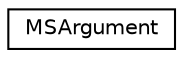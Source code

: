 digraph "Graphical Class Hierarchy"
{
  edge [fontname="Helvetica",fontsize="10",labelfontname="Helvetica",labelfontsize="10"];
  node [fontname="Helvetica",fontsize="10",shape=record];
  rankdir="LR";
  Node1 [label="MSArgument",height=0.2,width=0.4,color="black", fillcolor="white", style="filled",URL="$class_m_s_argument.html"];
}
